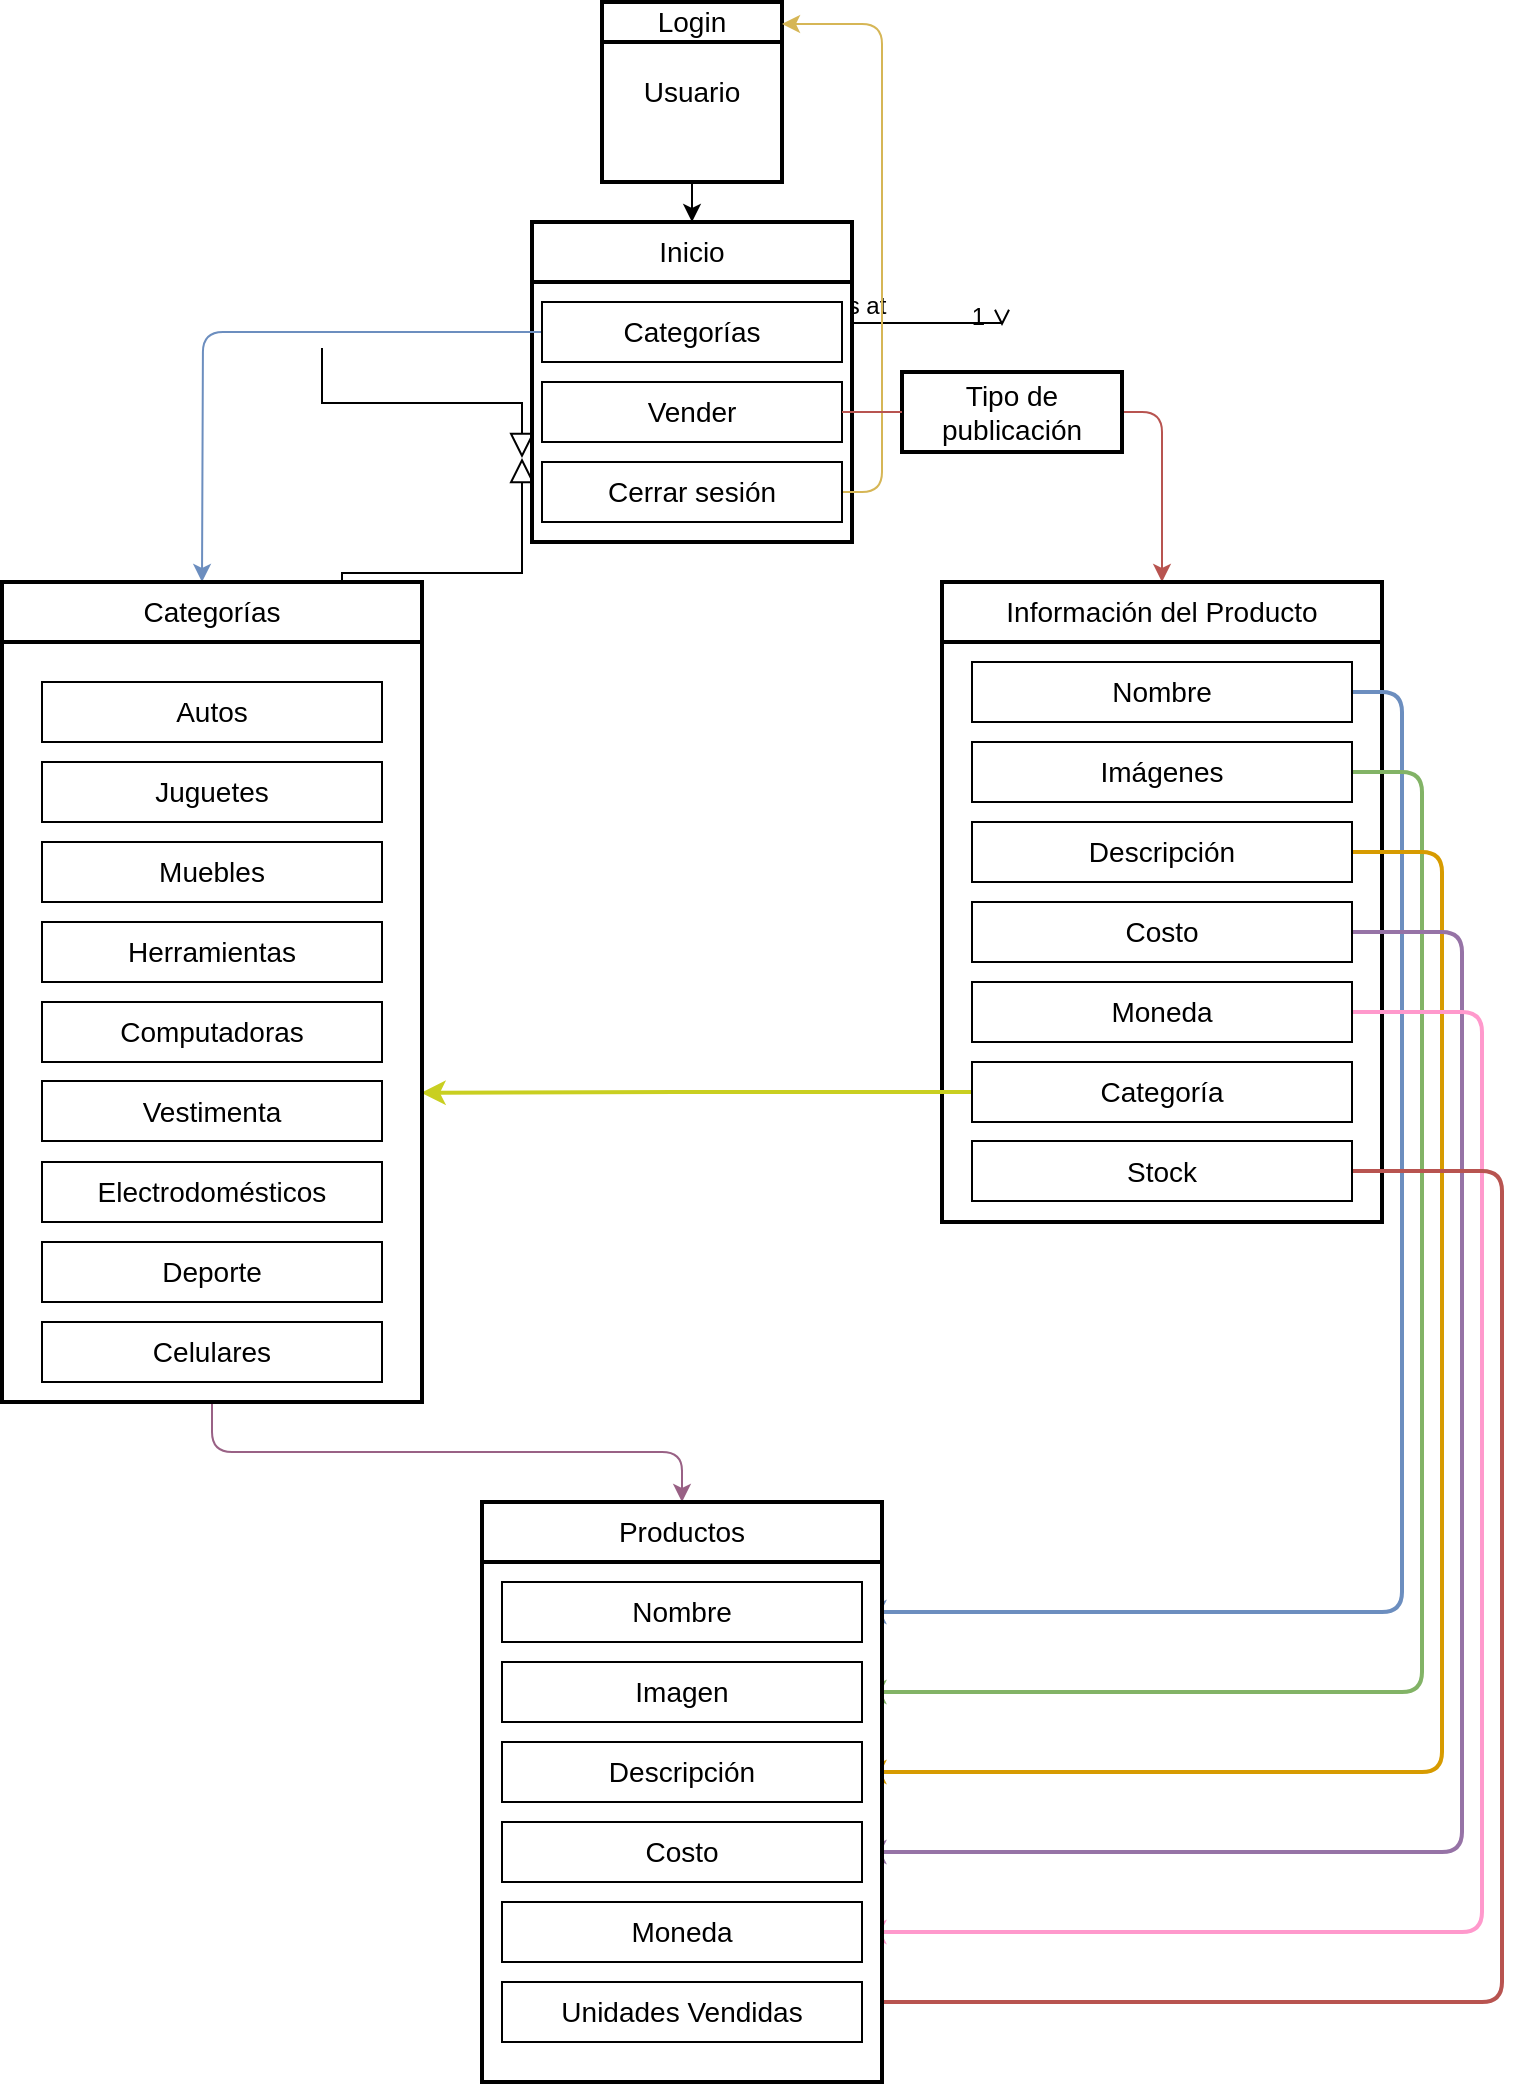 <mxfile version="20.2.4" type="github">
  <diagram id="C5RBs43oDa-KdzZeNtuy" name="Page-1">
    <mxGraphModel dx="1422" dy="762" grid="1" gridSize="10" guides="1" tooltips="1" connect="1" arrows="1" fold="1" page="1" pageScale="1" pageWidth="827" pageHeight="1169" math="0" shadow="0">
      <root>
        <mxCell id="WIyWlLk6GJQsqaUBKTNV-0" />
        <mxCell id="WIyWlLk6GJQsqaUBKTNV-1" parent="WIyWlLk6GJQsqaUBKTNV-0" />
        <mxCell id="zkfFHV4jXpPFQw0GAbJ--12" value="" style="endArrow=block;endSize=10;endFill=0;shadow=0;strokeWidth=1;rounded=0;edgeStyle=elbowEdgeStyle;elbow=vertical;" parent="WIyWlLk6GJQsqaUBKTNV-1" source="zkfFHV4jXpPFQw0GAbJ--6" edge="1">
          <mxGeometry width="160" relative="1" as="geometry">
            <mxPoint x="200" y="203" as="sourcePoint" />
            <mxPoint x="300" y="258" as="targetPoint" />
          </mxGeometry>
        </mxCell>
        <mxCell id="zkfFHV4jXpPFQw0GAbJ--16" value="" style="endArrow=block;endSize=10;endFill=0;shadow=0;strokeWidth=1;rounded=0;edgeStyle=elbowEdgeStyle;elbow=vertical;" parent="WIyWlLk6GJQsqaUBKTNV-1" source="zkfFHV4jXpPFQw0GAbJ--13" edge="1">
          <mxGeometry width="160" relative="1" as="geometry">
            <mxPoint x="210" y="373" as="sourcePoint" />
            <mxPoint x="300" y="258" as="targetPoint" />
          </mxGeometry>
        </mxCell>
        <mxCell id="zkfFHV4jXpPFQw0GAbJ--26" value="" style="endArrow=open;shadow=0;strokeWidth=1;rounded=0;endFill=1;edgeStyle=elbowEdgeStyle;elbow=vertical;" parent="WIyWlLk6GJQsqaUBKTNV-1" target="zkfFHV4jXpPFQw0GAbJ--17" edge="1">
          <mxGeometry x="0.5" y="41" relative="1" as="geometry">
            <mxPoint x="380" y="189" as="sourcePoint" />
            <mxPoint x="540" y="192" as="targetPoint" />
            <mxPoint x="-40" y="32" as="offset" />
          </mxGeometry>
        </mxCell>
        <mxCell id="zkfFHV4jXpPFQw0GAbJ--27" value="0..1" style="resizable=0;align=left;verticalAlign=bottom;labelBackgroundColor=none;fontSize=12;" parent="zkfFHV4jXpPFQw0GAbJ--26" connectable="0" vertex="1">
          <mxGeometry x="-1" relative="1" as="geometry">
            <mxPoint y="4" as="offset" />
          </mxGeometry>
        </mxCell>
        <mxCell id="zkfFHV4jXpPFQw0GAbJ--28" value="1" style="resizable=0;align=right;verticalAlign=bottom;labelBackgroundColor=none;fontSize=12;" parent="zkfFHV4jXpPFQw0GAbJ--26" connectable="0" vertex="1">
          <mxGeometry x="1" relative="1" as="geometry">
            <mxPoint x="-7" y="4" as="offset" />
          </mxGeometry>
        </mxCell>
        <mxCell id="zkfFHV4jXpPFQw0GAbJ--29" value="lives at" style="text;html=1;resizable=0;points=[];;align=center;verticalAlign=middle;labelBackgroundColor=none;rounded=0;shadow=0;strokeWidth=1;fontSize=12;" parent="zkfFHV4jXpPFQw0GAbJ--26" vertex="1" connectable="0">
          <mxGeometry x="0.5" y="49" relative="1" as="geometry">
            <mxPoint x="-38" y="40" as="offset" />
          </mxGeometry>
        </mxCell>
        <mxCell id="eJkYo1yy2GzFZduPrZ3K-6" style="edgeStyle=orthogonalEdgeStyle;rounded=0;orthogonalLoop=1;jettySize=auto;html=1;" edge="1" parent="WIyWlLk6GJQsqaUBKTNV-1" source="eJkYo1yy2GzFZduPrZ3K-0" target="eJkYo1yy2GzFZduPrZ3K-7">
          <mxGeometry relative="1" as="geometry">
            <mxPoint x="385" y="140" as="targetPoint" />
          </mxGeometry>
        </mxCell>
        <mxCell id="eJkYo1yy2GzFZduPrZ3K-0" value="&lt;font style=&quot;font-size: 14px;&quot;&gt;Usuario&lt;/font&gt;" style="whiteSpace=wrap;html=1;aspect=fixed;strokeWidth=2;" vertex="1" parent="WIyWlLk6GJQsqaUBKTNV-1">
          <mxGeometry x="340" y="30" width="90" height="90" as="geometry" />
        </mxCell>
        <mxCell id="eJkYo1yy2GzFZduPrZ3K-1" value="&lt;font style=&quot;font-size: 14px;&quot;&gt;Login&lt;/font&gt;" style="rounded=0;whiteSpace=wrap;html=1;strokeWidth=2;" vertex="1" parent="WIyWlLk6GJQsqaUBKTNV-1">
          <mxGeometry x="340" y="30" width="90" height="20" as="geometry" />
        </mxCell>
        <mxCell id="eJkYo1yy2GzFZduPrZ3K-7" value="&lt;div&gt;&lt;span style=&quot;font-size: 14px;&quot;&gt;&lt;br&gt;&lt;/span&gt;&lt;/div&gt;" style="whiteSpace=wrap;html=1;aspect=fixed;strokeWidth=2;align=left;" vertex="1" parent="WIyWlLk6GJQsqaUBKTNV-1">
          <mxGeometry x="305" y="140" width="160" height="160" as="geometry" />
        </mxCell>
        <mxCell id="eJkYo1yy2GzFZduPrZ3K-9" value="&lt;font style=&quot;font-size: 14px;&quot;&gt;Inicio&lt;/font&gt;" style="rounded=0;whiteSpace=wrap;html=1;strokeWidth=2;" vertex="1" parent="WIyWlLk6GJQsqaUBKTNV-1">
          <mxGeometry x="305" y="140" width="160" height="30" as="geometry" />
        </mxCell>
        <mxCell id="eJkYo1yy2GzFZduPrZ3K-35" style="edgeStyle=orthogonalEdgeStyle;rounded=1;orthogonalLoop=1;jettySize=auto;html=1;fontSize=14;fillColor=#dae8fc;gradientColor=#7ea6e0;strokeColor=#6c8ebf;" edge="1" parent="WIyWlLk6GJQsqaUBKTNV-1" source="eJkYo1yy2GzFZduPrZ3K-10">
          <mxGeometry relative="1" as="geometry">
            <mxPoint x="140" y="320" as="targetPoint" />
          </mxGeometry>
        </mxCell>
        <mxCell id="eJkYo1yy2GzFZduPrZ3K-10" value="&lt;span style=&quot;background-color: initial;&quot;&gt;Categorías&lt;/span&gt;" style="rounded=0;whiteSpace=wrap;html=1;fontSize=14;strokeWidth=1;align=center;" vertex="1" parent="WIyWlLk6GJQsqaUBKTNV-1">
          <mxGeometry x="310" y="180" width="150" height="30" as="geometry" />
        </mxCell>
        <mxCell id="eJkYo1yy2GzFZduPrZ3K-36" style="edgeStyle=orthogonalEdgeStyle;rounded=1;orthogonalLoop=1;jettySize=auto;html=1;exitX=1;exitY=0.5;exitDx=0;exitDy=0;fontSize=14;startArrow=none;fillColor=#f8cecc;gradientColor=#ea6b66;strokeColor=#b85450;" edge="1" parent="WIyWlLk6GJQsqaUBKTNV-1" source="eJkYo1yy2GzFZduPrZ3K-44" target="eJkYo1yy2GzFZduPrZ3K-16">
          <mxGeometry relative="1" as="geometry">
            <Array as="points">
              <mxPoint x="620" y="235" />
            </Array>
          </mxGeometry>
        </mxCell>
        <mxCell id="eJkYo1yy2GzFZduPrZ3K-11" value="&lt;span style=&quot;background-color: initial;&quot;&gt;Vender&lt;/span&gt;" style="rounded=0;whiteSpace=wrap;html=1;fontSize=14;strokeWidth=1;align=center;" vertex="1" parent="WIyWlLk6GJQsqaUBKTNV-1">
          <mxGeometry x="310" y="220" width="150" height="30" as="geometry" />
        </mxCell>
        <mxCell id="eJkYo1yy2GzFZduPrZ3K-13" style="edgeStyle=orthogonalEdgeStyle;rounded=1;orthogonalLoop=1;jettySize=auto;html=1;exitX=1;exitY=0.5;exitDx=0;exitDy=0;entryX=1;entryY=0.122;entryDx=0;entryDy=0;entryPerimeter=0;fontSize=14;fillColor=#fff2cc;gradientColor=#ffd966;strokeColor=#d6b656;" edge="1" parent="WIyWlLk6GJQsqaUBKTNV-1" source="eJkYo1yy2GzFZduPrZ3K-12" target="eJkYo1yy2GzFZduPrZ3K-0">
          <mxGeometry relative="1" as="geometry" />
        </mxCell>
        <mxCell id="eJkYo1yy2GzFZduPrZ3K-12" value="&lt;div style=&quot;&quot;&gt;&lt;span style=&quot;background-color: initial;&quot;&gt;Cerrar sesión&lt;/span&gt;&lt;/div&gt;" style="rounded=0;whiteSpace=wrap;html=1;fontSize=14;strokeWidth=1;align=center;" vertex="1" parent="WIyWlLk6GJQsqaUBKTNV-1">
          <mxGeometry x="310" y="260" width="150" height="30" as="geometry" />
        </mxCell>
        <mxCell id="eJkYo1yy2GzFZduPrZ3K-15" value="" style="rounded=0;whiteSpace=wrap;html=1;fontSize=14;strokeWidth=2;align=left;" vertex="1" parent="WIyWlLk6GJQsqaUBKTNV-1">
          <mxGeometry x="510" y="320" width="220" height="320" as="geometry" />
        </mxCell>
        <mxCell id="eJkYo1yy2GzFZduPrZ3K-16" value="Información del Producto" style="rounded=0;whiteSpace=wrap;html=1;fontSize=14;strokeWidth=2;" vertex="1" parent="WIyWlLk6GJQsqaUBKTNV-1">
          <mxGeometry x="510" y="320" width="220" height="30" as="geometry" />
        </mxCell>
        <mxCell id="eJkYo1yy2GzFZduPrZ3K-61" style="edgeStyle=orthogonalEdgeStyle;rounded=1;orthogonalLoop=1;jettySize=auto;html=1;exitX=1;exitY=0.5;exitDx=0;exitDy=0;entryX=1;entryY=0.5;entryDx=0;entryDy=0;fontSize=14;fillColor=#dae8fc;strokeColor=#6c8ebf;strokeWidth=2;" edge="1" parent="WIyWlLk6GJQsqaUBKTNV-1" source="eJkYo1yy2GzFZduPrZ3K-17" target="eJkYo1yy2GzFZduPrZ3K-56">
          <mxGeometry relative="1" as="geometry">
            <Array as="points">
              <mxPoint x="740" y="375" />
              <mxPoint x="740" y="835" />
            </Array>
          </mxGeometry>
        </mxCell>
        <mxCell id="eJkYo1yy2GzFZduPrZ3K-17" value="&lt;span style=&quot;background-color: initial;&quot;&gt;Nombre&lt;/span&gt;" style="rounded=0;whiteSpace=wrap;html=1;fontSize=14;strokeWidth=1;align=center;" vertex="1" parent="WIyWlLk6GJQsqaUBKTNV-1">
          <mxGeometry x="525" y="360" width="190" height="30" as="geometry" />
        </mxCell>
        <mxCell id="eJkYo1yy2GzFZduPrZ3K-67" style="edgeStyle=orthogonalEdgeStyle;rounded=1;orthogonalLoop=1;jettySize=auto;html=1;exitX=1;exitY=0.5;exitDx=0;exitDy=0;entryX=1;entryY=0.5;entryDx=0;entryDy=0;fontSize=14;sketch=0;shadow=0;strokeColor=#82b366;fillColor=#d5e8d4;strokeWidth=2;" edge="1" parent="WIyWlLk6GJQsqaUBKTNV-1" source="eJkYo1yy2GzFZduPrZ3K-19" target="eJkYo1yy2GzFZduPrZ3K-63">
          <mxGeometry relative="1" as="geometry">
            <Array as="points">
              <mxPoint x="750" y="415" />
              <mxPoint x="750" y="875" />
            </Array>
          </mxGeometry>
        </mxCell>
        <mxCell id="eJkYo1yy2GzFZduPrZ3K-19" value="&lt;span style=&quot;background-color: initial;&quot;&gt;Imágenes&lt;/span&gt;" style="rounded=0;whiteSpace=wrap;html=1;fontSize=14;strokeWidth=1;align=center;" vertex="1" parent="WIyWlLk6GJQsqaUBKTNV-1">
          <mxGeometry x="525" y="400" width="190" height="30" as="geometry" />
        </mxCell>
        <mxCell id="eJkYo1yy2GzFZduPrZ3K-71" style="edgeStyle=orthogonalEdgeStyle;rounded=1;sketch=0;orthogonalLoop=1;jettySize=auto;html=1;exitX=1;exitY=0.5;exitDx=0;exitDy=0;entryX=1;entryY=0.5;entryDx=0;entryDy=0;shadow=0;fontSize=14;strokeColor=#d79b00;fillColor=#ffe6cc;strokeWidth=2;" edge="1" parent="WIyWlLk6GJQsqaUBKTNV-1" source="eJkYo1yy2GzFZduPrZ3K-20" target="eJkYo1yy2GzFZduPrZ3K-57">
          <mxGeometry relative="1" as="geometry">
            <Array as="points">
              <mxPoint x="760" y="455" />
              <mxPoint x="760" y="915" />
            </Array>
          </mxGeometry>
        </mxCell>
        <mxCell id="eJkYo1yy2GzFZduPrZ3K-20" value="&lt;div style=&quot;&quot;&gt;&lt;span style=&quot;background-color: initial;&quot;&gt;Descripción&lt;/span&gt;&lt;/div&gt;" style="rounded=0;whiteSpace=wrap;html=1;fontSize=14;strokeWidth=1;align=center;" vertex="1" parent="WIyWlLk6GJQsqaUBKTNV-1">
          <mxGeometry x="525" y="440" width="190" height="30" as="geometry" />
        </mxCell>
        <mxCell id="eJkYo1yy2GzFZduPrZ3K-72" style="edgeStyle=orthogonalEdgeStyle;rounded=1;sketch=0;orthogonalLoop=1;jettySize=auto;html=1;exitX=1;exitY=0.5;exitDx=0;exitDy=0;entryX=1;entryY=0.5;entryDx=0;entryDy=0;shadow=0;fontSize=14;strokeColor=#9673a6;fillColor=#e1d5e7;strokeWidth=2;" edge="1" parent="WIyWlLk6GJQsqaUBKTNV-1" source="eJkYo1yy2GzFZduPrZ3K-21" target="eJkYo1yy2GzFZduPrZ3K-58">
          <mxGeometry relative="1" as="geometry">
            <Array as="points">
              <mxPoint x="770" y="495" />
              <mxPoint x="770" y="955" />
            </Array>
          </mxGeometry>
        </mxCell>
        <mxCell id="eJkYo1yy2GzFZduPrZ3K-21" value="&lt;div style=&quot;&quot;&gt;&lt;span style=&quot;background-color: initial;&quot;&gt;Costo&lt;/span&gt;&lt;/div&gt;" style="rounded=0;whiteSpace=wrap;html=1;fontSize=14;strokeWidth=1;align=center;" vertex="1" parent="WIyWlLk6GJQsqaUBKTNV-1">
          <mxGeometry x="525" y="480" width="190" height="30" as="geometry" />
        </mxCell>
        <mxCell id="eJkYo1yy2GzFZduPrZ3K-76" style="edgeStyle=orthogonalEdgeStyle;rounded=1;sketch=0;orthogonalLoop=1;jettySize=auto;html=1;exitX=1;exitY=0.5;exitDx=0;exitDy=0;entryX=1;entryY=0.5;entryDx=0;entryDy=0;shadow=0;fontSize=14;strokeColor=#FF99CC;strokeWidth=2;fillColor=#ffff88;" edge="1" parent="WIyWlLk6GJQsqaUBKTNV-1" source="eJkYo1yy2GzFZduPrZ3K-22" target="eJkYo1yy2GzFZduPrZ3K-75">
          <mxGeometry relative="1" as="geometry">
            <Array as="points">
              <mxPoint x="780" y="535" />
              <mxPoint x="780" y="995" />
            </Array>
          </mxGeometry>
        </mxCell>
        <mxCell id="eJkYo1yy2GzFZduPrZ3K-22" value="&lt;span style=&quot;background-color: initial;&quot;&gt;Moneda&lt;/span&gt;" style="rounded=0;whiteSpace=wrap;html=1;fontSize=14;strokeWidth=1;align=center;" vertex="1" parent="WIyWlLk6GJQsqaUBKTNV-1">
          <mxGeometry x="525" y="520" width="190" height="30" as="geometry" />
        </mxCell>
        <mxCell id="eJkYo1yy2GzFZduPrZ3K-50" style="edgeStyle=orthogonalEdgeStyle;rounded=1;orthogonalLoop=1;jettySize=auto;html=1;exitX=0;exitY=0.5;exitDx=0;exitDy=0;entryX=0.998;entryY=0.623;entryDx=0;entryDy=0;entryPerimeter=0;fontSize=14;fillColor=#e3c800;strokeColor=#C9CF21;strokeWidth=2;" edge="1" parent="WIyWlLk6GJQsqaUBKTNV-1" source="eJkYo1yy2GzFZduPrZ3K-23" target="eJkYo1yy2GzFZduPrZ3K-24">
          <mxGeometry relative="1" as="geometry" />
        </mxCell>
        <mxCell id="eJkYo1yy2GzFZduPrZ3K-23" value="&lt;span style=&quot;background-color: initial;&quot;&gt;Categoría&lt;/span&gt;" style="rounded=0;whiteSpace=wrap;html=1;fontSize=14;strokeWidth=1;align=center;" vertex="1" parent="WIyWlLk6GJQsqaUBKTNV-1">
          <mxGeometry x="525" y="560" width="190" height="30" as="geometry" />
        </mxCell>
        <mxCell id="eJkYo1yy2GzFZduPrZ3K-47" style="edgeStyle=orthogonalEdgeStyle;rounded=1;orthogonalLoop=1;jettySize=auto;html=1;exitX=0.5;exitY=1;exitDx=0;exitDy=0;entryX=0.5;entryY=0;entryDx=0;entryDy=0;fontSize=14;fillColor=#e6d0de;gradientColor=#d5739d;strokeColor=#996185;" edge="1" parent="WIyWlLk6GJQsqaUBKTNV-1" source="eJkYo1yy2GzFZduPrZ3K-24" target="eJkYo1yy2GzFZduPrZ3K-46">
          <mxGeometry relative="1" as="geometry" />
        </mxCell>
        <mxCell id="eJkYo1yy2GzFZduPrZ3K-24" value="" style="rounded=0;whiteSpace=wrap;html=1;fontSize=14;strokeWidth=2;" vertex="1" parent="WIyWlLk6GJQsqaUBKTNV-1">
          <mxGeometry x="40" y="320" width="210" height="410" as="geometry" />
        </mxCell>
        <mxCell id="eJkYo1yy2GzFZduPrZ3K-26" value="Autos" style="rounded=0;whiteSpace=wrap;html=1;fontSize=14;strokeWidth=1;" vertex="1" parent="WIyWlLk6GJQsqaUBKTNV-1">
          <mxGeometry x="60" y="370" width="170" height="30" as="geometry" />
        </mxCell>
        <mxCell id="eJkYo1yy2GzFZduPrZ3K-27" value="Juguetes" style="rounded=0;whiteSpace=wrap;html=1;fontSize=14;strokeWidth=1;" vertex="1" parent="WIyWlLk6GJQsqaUBKTNV-1">
          <mxGeometry x="60" y="410" width="170" height="30" as="geometry" />
        </mxCell>
        <mxCell id="eJkYo1yy2GzFZduPrZ3K-28" value="Muebles" style="rounded=0;whiteSpace=wrap;html=1;fontSize=14;strokeWidth=1;" vertex="1" parent="WIyWlLk6GJQsqaUBKTNV-1">
          <mxGeometry x="60" y="450" width="170" height="30" as="geometry" />
        </mxCell>
        <mxCell id="eJkYo1yy2GzFZduPrZ3K-29" value="Herramientas" style="rounded=0;whiteSpace=wrap;html=1;fontSize=14;strokeWidth=1;" vertex="1" parent="WIyWlLk6GJQsqaUBKTNV-1">
          <mxGeometry x="60" y="490" width="170" height="30" as="geometry" />
        </mxCell>
        <mxCell id="eJkYo1yy2GzFZduPrZ3K-30" value="Computadoras" style="rounded=0;whiteSpace=wrap;html=1;fontSize=14;strokeWidth=1;" vertex="1" parent="WIyWlLk6GJQsqaUBKTNV-1">
          <mxGeometry x="60" y="530" width="170" height="30" as="geometry" />
        </mxCell>
        <mxCell id="eJkYo1yy2GzFZduPrZ3K-31" value="Vestimenta" style="rounded=0;whiteSpace=wrap;html=1;fontSize=14;strokeWidth=1;" vertex="1" parent="WIyWlLk6GJQsqaUBKTNV-1">
          <mxGeometry x="60" y="569.5" width="170" height="30" as="geometry" />
        </mxCell>
        <mxCell id="eJkYo1yy2GzFZduPrZ3K-32" value="Electrodomésticos" style="rounded=0;whiteSpace=wrap;html=1;fontSize=14;strokeWidth=1;" vertex="1" parent="WIyWlLk6GJQsqaUBKTNV-1">
          <mxGeometry x="60" y="610" width="170" height="30" as="geometry" />
        </mxCell>
        <mxCell id="eJkYo1yy2GzFZduPrZ3K-33" value="Deporte" style="rounded=0;whiteSpace=wrap;html=1;fontSize=14;strokeWidth=1;" vertex="1" parent="WIyWlLk6GJQsqaUBKTNV-1">
          <mxGeometry x="60" y="650" width="170" height="30" as="geometry" />
        </mxCell>
        <mxCell id="eJkYo1yy2GzFZduPrZ3K-34" value="Celulares" style="rounded=0;whiteSpace=wrap;html=1;fontSize=14;strokeWidth=1;" vertex="1" parent="WIyWlLk6GJQsqaUBKTNV-1">
          <mxGeometry x="60" y="690" width="170" height="30" as="geometry" />
        </mxCell>
        <mxCell id="eJkYo1yy2GzFZduPrZ3K-73" style="edgeStyle=orthogonalEdgeStyle;rounded=1;sketch=0;orthogonalLoop=1;jettySize=auto;html=1;exitX=1;exitY=0.5;exitDx=0;exitDy=0;entryX=1;entryY=0.5;entryDx=0;entryDy=0;shadow=0;fontSize=14;strokeColor=#b85450;fillColor=#f8cecc;strokeWidth=2;" edge="1" parent="WIyWlLk6GJQsqaUBKTNV-1" source="eJkYo1yy2GzFZduPrZ3K-42" target="eJkYo1yy2GzFZduPrZ3K-59">
          <mxGeometry relative="1" as="geometry">
            <Array as="points">
              <mxPoint x="790" y="615" />
              <mxPoint x="790" y="1030" />
              <mxPoint x="465" y="1030" />
              <mxPoint x="465" y="1035" />
            </Array>
          </mxGeometry>
        </mxCell>
        <mxCell id="eJkYo1yy2GzFZduPrZ3K-42" value="Stock" style="rounded=0;whiteSpace=wrap;html=1;fontSize=14;strokeWidth=1;" vertex="1" parent="WIyWlLk6GJQsqaUBKTNV-1">
          <mxGeometry x="525" y="599.5" width="190" height="30" as="geometry" />
        </mxCell>
        <mxCell id="eJkYo1yy2GzFZduPrZ3K-44" value="Tipo de publicación" style="rounded=0;whiteSpace=wrap;html=1;fontSize=14;strokeWidth=2;" vertex="1" parent="WIyWlLk6GJQsqaUBKTNV-1">
          <mxGeometry x="490" y="215" width="110" height="40" as="geometry" />
        </mxCell>
        <mxCell id="eJkYo1yy2GzFZduPrZ3K-45" value="" style="edgeStyle=orthogonalEdgeStyle;rounded=0;orthogonalLoop=1;jettySize=auto;html=1;exitX=1;exitY=0.5;exitDx=0;exitDy=0;fontSize=14;endArrow=none;fillColor=#f8cecc;gradientColor=#ea6b66;strokeColor=#b85450;" edge="1" parent="WIyWlLk6GJQsqaUBKTNV-1" source="eJkYo1yy2GzFZduPrZ3K-11" target="eJkYo1yy2GzFZduPrZ3K-44">
          <mxGeometry relative="1" as="geometry">
            <mxPoint x="460" y="235" as="sourcePoint" />
            <mxPoint x="620" y="320" as="targetPoint" />
          </mxGeometry>
        </mxCell>
        <mxCell id="eJkYo1yy2GzFZduPrZ3K-46" value="" style="rounded=0;whiteSpace=wrap;html=1;fontSize=14;strokeWidth=2;glass=0;" vertex="1" parent="WIyWlLk6GJQsqaUBKTNV-1">
          <mxGeometry x="280" y="780" width="200" height="290" as="geometry" />
        </mxCell>
        <mxCell id="eJkYo1yy2GzFZduPrZ3K-49" value="Categorías" style="rounded=0;whiteSpace=wrap;html=1;fontSize=14;strokeWidth=2;" vertex="1" parent="WIyWlLk6GJQsqaUBKTNV-1">
          <mxGeometry x="40" y="320" width="210" height="30" as="geometry" />
        </mxCell>
        <mxCell id="eJkYo1yy2GzFZduPrZ3K-55" value="Productos" style="rounded=0;whiteSpace=wrap;html=1;fontSize=14;strokeWidth=2;" vertex="1" parent="WIyWlLk6GJQsqaUBKTNV-1">
          <mxGeometry x="280" y="780" width="200" height="30" as="geometry" />
        </mxCell>
        <mxCell id="eJkYo1yy2GzFZduPrZ3K-56" value="Nombre" style="rounded=0;whiteSpace=wrap;html=1;fontSize=14;strokeWidth=1;" vertex="1" parent="WIyWlLk6GJQsqaUBKTNV-1">
          <mxGeometry x="290" y="820" width="180" height="30" as="geometry" />
        </mxCell>
        <mxCell id="eJkYo1yy2GzFZduPrZ3K-57" value="Descripción" style="rounded=0;whiteSpace=wrap;html=1;fontSize=14;strokeWidth=1;" vertex="1" parent="WIyWlLk6GJQsqaUBKTNV-1">
          <mxGeometry x="290" y="900" width="180" height="30" as="geometry" />
        </mxCell>
        <mxCell id="eJkYo1yy2GzFZduPrZ3K-58" value="Costo" style="rounded=0;whiteSpace=wrap;html=1;fontSize=14;strokeWidth=1;" vertex="1" parent="WIyWlLk6GJQsqaUBKTNV-1">
          <mxGeometry x="290" y="940" width="180" height="30" as="geometry" />
        </mxCell>
        <mxCell id="eJkYo1yy2GzFZduPrZ3K-59" value="Unidades Vendidas" style="rounded=0;whiteSpace=wrap;html=1;fontSize=14;strokeWidth=1;" vertex="1" parent="WIyWlLk6GJQsqaUBKTNV-1">
          <mxGeometry x="290" y="1020" width="180" height="30" as="geometry" />
        </mxCell>
        <mxCell id="eJkYo1yy2GzFZduPrZ3K-63" value="Imagen" style="rounded=0;whiteSpace=wrap;html=1;fontSize=14;strokeWidth=1;" vertex="1" parent="WIyWlLk6GJQsqaUBKTNV-1">
          <mxGeometry x="290" y="860" width="180" height="30" as="geometry" />
        </mxCell>
        <mxCell id="eJkYo1yy2GzFZduPrZ3K-75" value="Moneda" style="rounded=0;whiteSpace=wrap;html=1;fontSize=14;strokeWidth=1;" vertex="1" parent="WIyWlLk6GJQsqaUBKTNV-1">
          <mxGeometry x="290" y="980" width="180" height="30" as="geometry" />
        </mxCell>
      </root>
    </mxGraphModel>
  </diagram>
</mxfile>
